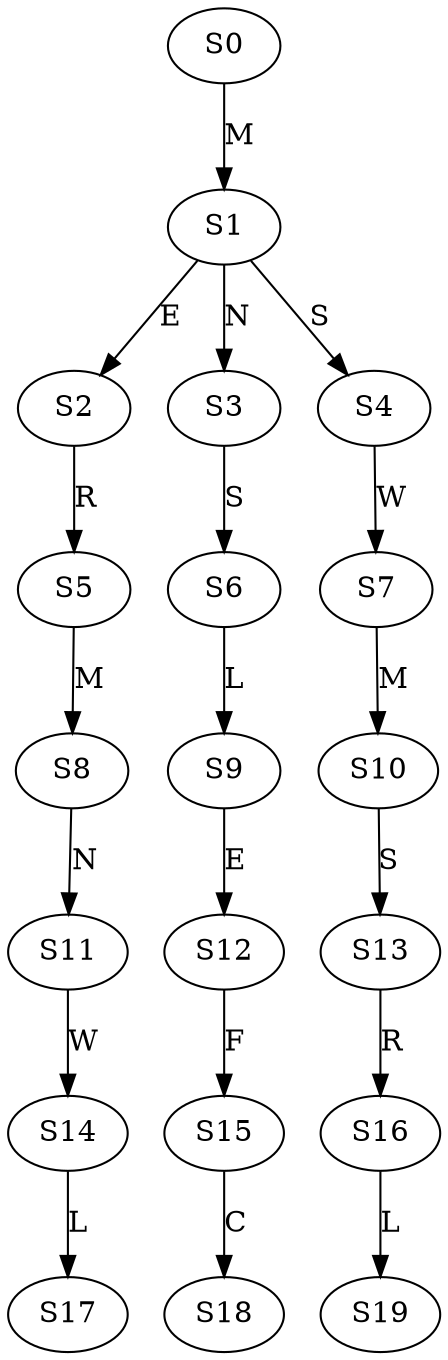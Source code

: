 strict digraph  {
	S0 -> S1 [ label = M ];
	S1 -> S2 [ label = E ];
	S1 -> S3 [ label = N ];
	S1 -> S4 [ label = S ];
	S2 -> S5 [ label = R ];
	S3 -> S6 [ label = S ];
	S4 -> S7 [ label = W ];
	S5 -> S8 [ label = M ];
	S6 -> S9 [ label = L ];
	S7 -> S10 [ label = M ];
	S8 -> S11 [ label = N ];
	S9 -> S12 [ label = E ];
	S10 -> S13 [ label = S ];
	S11 -> S14 [ label = W ];
	S12 -> S15 [ label = F ];
	S13 -> S16 [ label = R ];
	S14 -> S17 [ label = L ];
	S15 -> S18 [ label = C ];
	S16 -> S19 [ label = L ];
}

